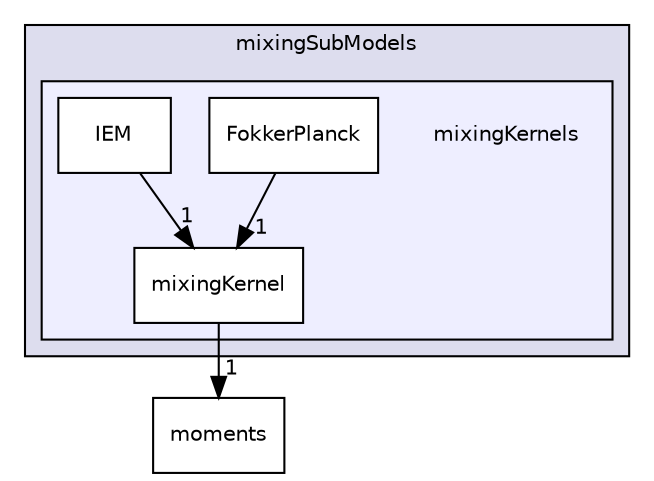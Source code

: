 digraph "mixingKernels" {
  bgcolor=transparent;
  compound=true
  node [ fontsize="10", fontname="Helvetica"];
  edge [ labelfontsize="10", labelfontname="Helvetica"];
  subgraph clusterdir_2e6d34bda531f0fb841bc3aac1e0e585 {
    graph [ bgcolor="#ddddee", pencolor="black", label="mixingSubModels" fontname="Helvetica", fontsize="10", URL="dir_2e6d34bda531f0fb841bc3aac1e0e585.html"]
  subgraph clusterdir_59c2c0be88902734948c694706404395 {
    graph [ bgcolor="#eeeeff", pencolor="black", label="" URL="dir_59c2c0be88902734948c694706404395.html"];
    dir_59c2c0be88902734948c694706404395 [shape=plaintext label="mixingKernels"];
    dir_9cf8c1fe955c19230075a4ccb15e9149 [shape=box label="FokkerPlanck" color="black" fillcolor="white" style="filled" URL="dir_9cf8c1fe955c19230075a4ccb15e9149.html"];
    dir_044ce33e76c3206ee6cfd9fffb2276e9 [shape=box label="IEM" color="black" fillcolor="white" style="filled" URL="dir_044ce33e76c3206ee6cfd9fffb2276e9.html"];
    dir_5b2311dddb8d1d4e27493a6b3d60ef15 [shape=box label="mixingKernel" color="black" fillcolor="white" style="filled" URL="dir_5b2311dddb8d1d4e27493a6b3d60ef15.html"];
  }
  }
  dir_17a6c3d0f5fde6543c26c10fa938ae5d [shape=box label="moments" URL="dir_17a6c3d0f5fde6543c26c10fa938ae5d.html"];
  dir_5b2311dddb8d1d4e27493a6b3d60ef15->dir_17a6c3d0f5fde6543c26c10fa938ae5d [headlabel="1", labeldistance=1.5 headhref="dir_000159_000163.html"];
  dir_044ce33e76c3206ee6cfd9fffb2276e9->dir_5b2311dddb8d1d4e27493a6b3d60ef15 [headlabel="1", labeldistance=1.5 headhref="dir_000132_000159.html"];
  dir_9cf8c1fe955c19230075a4ccb15e9149->dir_5b2311dddb8d1d4e27493a6b3d60ef15 [headlabel="1", labeldistance=1.5 headhref="dir_000107_000159.html"];
}
